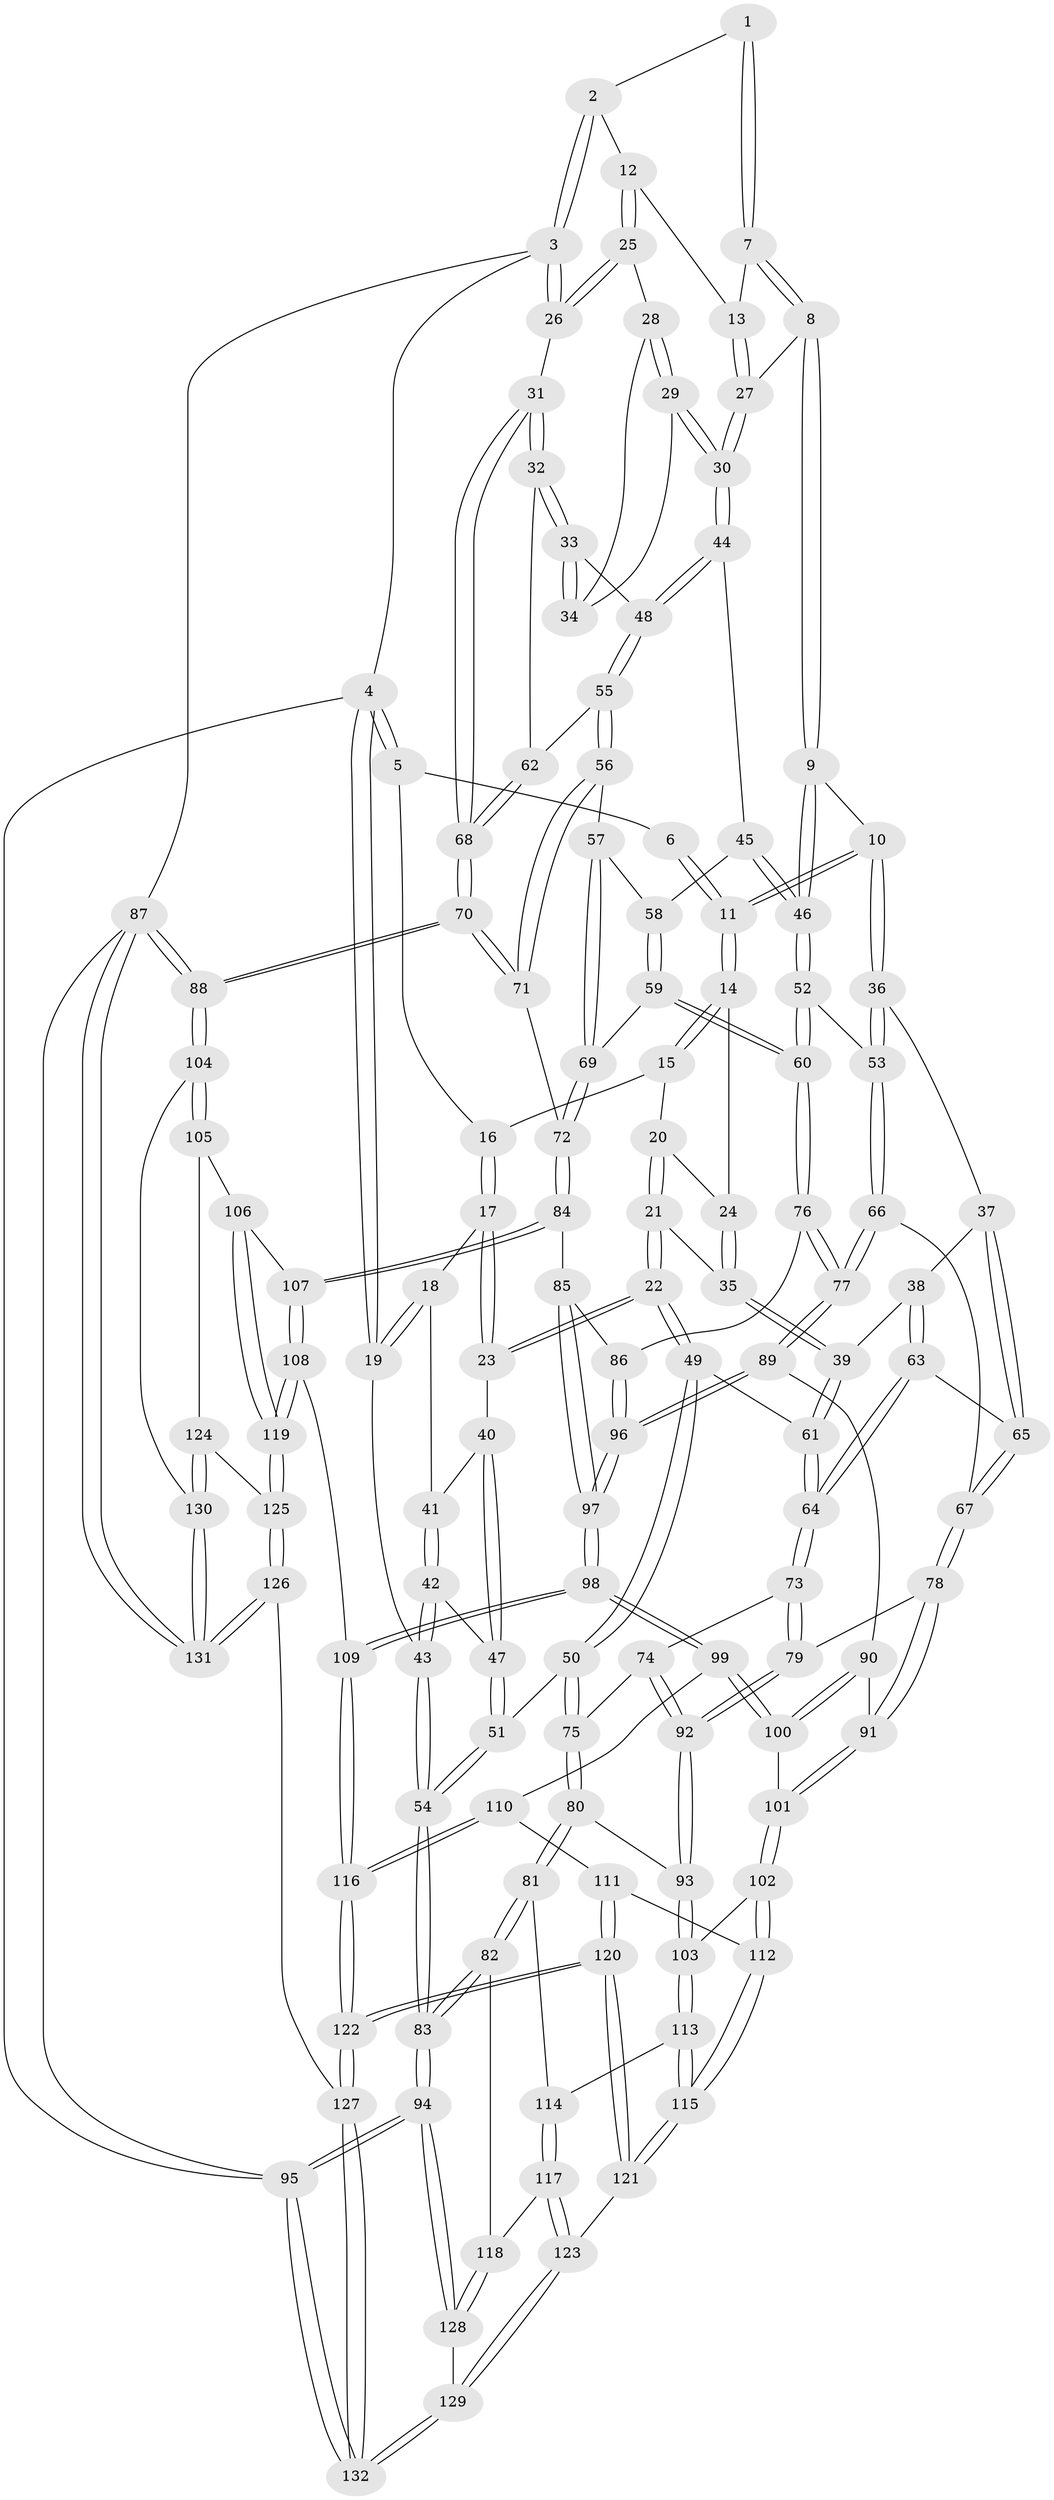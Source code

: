// Generated by graph-tools (version 1.1) at 2025/51/03/09/25 03:51:08]
// undirected, 132 vertices, 327 edges
graph export_dot {
graph [start="1"]
  node [color=gray90,style=filled];
  1 [pos="+0.6734700240063438+0"];
  2 [pos="+0.853364978342359+0"];
  3 [pos="+1+0"];
  4 [pos="+0+0"];
  5 [pos="+0.1820767100146404+0"];
  6 [pos="+0.5743843881692257+0"];
  7 [pos="+0.6849514903489039+0"];
  8 [pos="+0.669610272374177+0.12097509528481161"];
  9 [pos="+0.6247354037538385+0.1699733079432482"];
  10 [pos="+0.5417720416586264+0.1947934173640858"];
  11 [pos="+0.4613704855055022+0.1283693806772615"];
  12 [pos="+0.8836654599398678+0.08982039606773363"];
  13 [pos="+0.8471604861183504+0.11796190646420249"];
  14 [pos="+0.4469508297178122+0.1284737459000439"];
  15 [pos="+0.2581944132632278+0"];
  16 [pos="+0.2367911487682182+0"];
  17 [pos="+0.19082973598051778+0.14307324353501383"];
  18 [pos="+0+0.03332656153763691"];
  19 [pos="+0+0"];
  20 [pos="+0.30809575301266834+0.1158720224986275"];
  21 [pos="+0.24287418243282277+0.2333062324889866"];
  22 [pos="+0.22734186718564103+0.23482565880336267"];
  23 [pos="+0.1982113076949696+0.20181167732250843"];
  24 [pos="+0.42223271101256465+0.1438185511712232"];
  25 [pos="+1+0.10948774039793528"];
  26 [pos="+1+0.05131076755891728"];
  27 [pos="+0.8199164627014561+0.1618478678164643"];
  28 [pos="+0.9646744507821253+0.157975328750575"];
  29 [pos="+0.8557568026108412+0.2192733689493011"];
  30 [pos="+0.8389988994633387+0.22499045091829198"];
  31 [pos="+1+0.23954408410732428"];
  32 [pos="+1+0.28616615916339905"];
  33 [pos="+1+0.2859021108795873"];
  34 [pos="+0.9470715622999977+0.21171428635738052"];
  35 [pos="+0.31249379687678963+0.23658910746080225"];
  36 [pos="+0.5160133949586317+0.32476558889005275"];
  37 [pos="+0.4782911141868316+0.33145340841797943"];
  38 [pos="+0.4160948393638858+0.3266915371230811"];
  39 [pos="+0.3842534080175597+0.3194163932494429"];
  40 [pos="+0.09934176869262358+0.21011189653023457"];
  41 [pos="+0.05399887395828047+0.19219485038287115"];
  42 [pos="+0.01345897728109754+0.2606017664063015"];
  43 [pos="+0+0.32830331559378206"];
  44 [pos="+0.8381363702366363+0.23868930403905622"];
  45 [pos="+0.7890721206646444+0.2761666747349434"];
  46 [pos="+0.7154770419481618+0.2878297338176992"];
  47 [pos="+0.06239335367039727+0.2943473187402962"];
  48 [pos="+0.8869885739482211+0.2840123285259214"];
  49 [pos="+0.20263129365160795+0.3200520490337096"];
  50 [pos="+0.11904337422918945+0.3953629201390014"];
  51 [pos="+0.0775535198542255+0.3852074800811764"];
  52 [pos="+0.6707513578502664+0.3822687280573955"];
  53 [pos="+0.5529149831128132+0.37538227620342407"];
  54 [pos="+0+0.430816741640988"];
  55 [pos="+0.8852951000489051+0.40289767719987934"];
  56 [pos="+0.8835145977113799+0.4043048286363277"];
  57 [pos="+0.8351089690166964+0.41008260131922253"];
  58 [pos="+0.7912483288112919+0.29364169282131686"];
  59 [pos="+0.749407127960292+0.4470465766450036"];
  60 [pos="+0.7299004639819403+0.44797131839684645"];
  61 [pos="+0.30723837012284533+0.4143961268300213"];
  62 [pos="+0.9364703936210422+0.4041586393676816"];
  63 [pos="+0.38008278174853294+0.43541648045794834"];
  64 [pos="+0.3082803159982532+0.420197303341483"];
  65 [pos="+0.4055057164017994+0.44995921594681915"];
  66 [pos="+0.5419637678765488+0.43054597665395034"];
  67 [pos="+0.43023982205082867+0.5030040237298692"];
  68 [pos="+1+0.5908669969637161"];
  69 [pos="+0.7608182834498357+0.44825772287634186"];
  70 [pos="+1+0.6316437839616678"];
  71 [pos="+0.9103852708557463+0.5997296876639621"];
  72 [pos="+0.8858581502203233+0.6050054607004242"];
  73 [pos="+0.2985092692475172+0.4478887488720421"];
  74 [pos="+0.22274379136032568+0.5054820560430514"];
  75 [pos="+0.15423679812732355+0.4911015268304399"];
  76 [pos="+0.703243442762359+0.4980637642335481"];
  77 [pos="+0.5827643910253238+0.5377604550316681"];
  78 [pos="+0.41341515822230196+0.5532271778503678"];
  79 [pos="+0.38219895672559173+0.5553582809536063"];
  80 [pos="+0.07449196348565446+0.6171565873956406"];
  81 [pos="+0.02629430069988466+0.6500160731629312"];
  82 [pos="+0+0.6569610134642591"];
  83 [pos="+0+0.6374626939164678"];
  84 [pos="+0.8634903762840865+0.6209454526727103"];
  85 [pos="+0.7662798776184867+0.5983886455235748"];
  86 [pos="+0.7155345892391669+0.5550427296081258"];
  87 [pos="+1+1"];
  88 [pos="+1+0.7768601952451217"];
  89 [pos="+0.5771225193370995+0.5557322590863616"];
  90 [pos="+0.5161689947470327+0.5769889748113136"];
  91 [pos="+0.4183568318908245+0.5581660038150889"];
  92 [pos="+0.2887882467785759+0.6099580325920632"];
  93 [pos="+0.276558939404508+0.6477038458383205"];
  94 [pos="+0+1"];
  95 [pos="+0+1"];
  96 [pos="+0.6315206546166553+0.6520919350972546"];
  97 [pos="+0.6386914425338144+0.705113710265891"];
  98 [pos="+0.6371218406004465+0.7245434078665683"];
  99 [pos="+0.5433952111689773+0.7206713671232818"];
  100 [pos="+0.5072431534878012+0.6826147880990767"];
  101 [pos="+0.4321219294627165+0.6617083620759868"];
  102 [pos="+0.3849387007376782+0.712606709480811"];
  103 [pos="+0.2810963921121171+0.6678099053807599"];
  104 [pos="+1+0.811986641509922"];
  105 [pos="+0.9374513978530548+0.8033817316829024"];
  106 [pos="+0.8730283853535705+0.7864024104243796"];
  107 [pos="+0.8589608688116389+0.6295095350601034"];
  108 [pos="+0.7054947795443741+0.7725718070695149"];
  109 [pos="+0.6563232391594881+0.7499677597934463"];
  110 [pos="+0.4995422304817787+0.7584552644570802"];
  111 [pos="+0.4255804006866097+0.7798639918059783"];
  112 [pos="+0.39424210703072804+0.7428010000148432"];
  113 [pos="+0.23560708462913238+0.761758780058953"];
  114 [pos="+0.18106967703021695+0.7544379464656962"];
  115 [pos="+0.2634641855101825+0.8296399278527853"];
  116 [pos="+0.5324437274786082+0.9192706491703561"];
  117 [pos="+0.10878943557894707+0.8421568501185575"];
  118 [pos="+0.08725286806189944+0.8451916274083581"];
  119 [pos="+0.753462663215033+0.8384129981708937"];
  120 [pos="+0.3997612897833425+0.9586111067555948"];
  121 [pos="+0.26824648763540937+0.8705025078081893"];
  122 [pos="+0.4697996639135016+1"];
  123 [pos="+0.22409797534486237+0.890296747317429"];
  124 [pos="+0.8563957413645112+0.894791055601843"];
  125 [pos="+0.7553189485603977+0.8510983831322768"];
  126 [pos="+0.6533680783666825+1"];
  127 [pos="+0.4918206306832514+1"];
  128 [pos="+0.030229148701949246+0.9442513214956942"];
  129 [pos="+0.17789722711735673+0.9471477628358611"];
  130 [pos="+0.9113125618129431+0.94333359320388"];
  131 [pos="+0.7938398780957205+1"];
  132 [pos="+0.23341794368014596+1"];
  1 -- 2;
  1 -- 7;
  1 -- 7;
  2 -- 3;
  2 -- 3;
  2 -- 12;
  3 -- 4;
  3 -- 26;
  3 -- 26;
  3 -- 87;
  4 -- 5;
  4 -- 5;
  4 -- 19;
  4 -- 19;
  4 -- 95;
  5 -- 6;
  5 -- 16;
  6 -- 11;
  6 -- 11;
  7 -- 8;
  7 -- 8;
  7 -- 13;
  8 -- 9;
  8 -- 9;
  8 -- 27;
  9 -- 10;
  9 -- 46;
  9 -- 46;
  10 -- 11;
  10 -- 11;
  10 -- 36;
  10 -- 36;
  11 -- 14;
  11 -- 14;
  12 -- 13;
  12 -- 25;
  12 -- 25;
  13 -- 27;
  13 -- 27;
  14 -- 15;
  14 -- 15;
  14 -- 24;
  15 -- 16;
  15 -- 20;
  16 -- 17;
  16 -- 17;
  17 -- 18;
  17 -- 23;
  17 -- 23;
  18 -- 19;
  18 -- 19;
  18 -- 41;
  19 -- 43;
  20 -- 21;
  20 -- 21;
  20 -- 24;
  21 -- 22;
  21 -- 22;
  21 -- 35;
  22 -- 23;
  22 -- 23;
  22 -- 49;
  22 -- 49;
  23 -- 40;
  24 -- 35;
  24 -- 35;
  25 -- 26;
  25 -- 26;
  25 -- 28;
  26 -- 31;
  27 -- 30;
  27 -- 30;
  28 -- 29;
  28 -- 29;
  28 -- 34;
  29 -- 30;
  29 -- 30;
  29 -- 34;
  30 -- 44;
  30 -- 44;
  31 -- 32;
  31 -- 32;
  31 -- 68;
  31 -- 68;
  32 -- 33;
  32 -- 33;
  32 -- 62;
  33 -- 34;
  33 -- 34;
  33 -- 48;
  35 -- 39;
  35 -- 39;
  36 -- 37;
  36 -- 53;
  36 -- 53;
  37 -- 38;
  37 -- 65;
  37 -- 65;
  38 -- 39;
  38 -- 63;
  38 -- 63;
  39 -- 61;
  39 -- 61;
  40 -- 41;
  40 -- 47;
  40 -- 47;
  41 -- 42;
  41 -- 42;
  42 -- 43;
  42 -- 43;
  42 -- 47;
  43 -- 54;
  43 -- 54;
  44 -- 45;
  44 -- 48;
  44 -- 48;
  45 -- 46;
  45 -- 46;
  45 -- 58;
  46 -- 52;
  46 -- 52;
  47 -- 51;
  47 -- 51;
  48 -- 55;
  48 -- 55;
  49 -- 50;
  49 -- 50;
  49 -- 61;
  50 -- 51;
  50 -- 75;
  50 -- 75;
  51 -- 54;
  51 -- 54;
  52 -- 53;
  52 -- 60;
  52 -- 60;
  53 -- 66;
  53 -- 66;
  54 -- 83;
  54 -- 83;
  55 -- 56;
  55 -- 56;
  55 -- 62;
  56 -- 57;
  56 -- 71;
  56 -- 71;
  57 -- 58;
  57 -- 69;
  57 -- 69;
  58 -- 59;
  58 -- 59;
  59 -- 60;
  59 -- 60;
  59 -- 69;
  60 -- 76;
  60 -- 76;
  61 -- 64;
  61 -- 64;
  62 -- 68;
  62 -- 68;
  63 -- 64;
  63 -- 64;
  63 -- 65;
  64 -- 73;
  64 -- 73;
  65 -- 67;
  65 -- 67;
  66 -- 67;
  66 -- 77;
  66 -- 77;
  67 -- 78;
  67 -- 78;
  68 -- 70;
  68 -- 70;
  69 -- 72;
  69 -- 72;
  70 -- 71;
  70 -- 71;
  70 -- 88;
  70 -- 88;
  71 -- 72;
  72 -- 84;
  72 -- 84;
  73 -- 74;
  73 -- 79;
  73 -- 79;
  74 -- 75;
  74 -- 92;
  74 -- 92;
  75 -- 80;
  75 -- 80;
  76 -- 77;
  76 -- 77;
  76 -- 86;
  77 -- 89;
  77 -- 89;
  78 -- 79;
  78 -- 91;
  78 -- 91;
  79 -- 92;
  79 -- 92;
  80 -- 81;
  80 -- 81;
  80 -- 93;
  81 -- 82;
  81 -- 82;
  81 -- 114;
  82 -- 83;
  82 -- 83;
  82 -- 118;
  83 -- 94;
  83 -- 94;
  84 -- 85;
  84 -- 107;
  84 -- 107;
  85 -- 86;
  85 -- 97;
  85 -- 97;
  86 -- 96;
  86 -- 96;
  87 -- 88;
  87 -- 88;
  87 -- 131;
  87 -- 131;
  87 -- 95;
  88 -- 104;
  88 -- 104;
  89 -- 90;
  89 -- 96;
  89 -- 96;
  90 -- 91;
  90 -- 100;
  90 -- 100;
  91 -- 101;
  91 -- 101;
  92 -- 93;
  92 -- 93;
  93 -- 103;
  93 -- 103;
  94 -- 95;
  94 -- 95;
  94 -- 128;
  94 -- 128;
  95 -- 132;
  95 -- 132;
  96 -- 97;
  96 -- 97;
  97 -- 98;
  97 -- 98;
  98 -- 99;
  98 -- 99;
  98 -- 109;
  98 -- 109;
  99 -- 100;
  99 -- 100;
  99 -- 110;
  100 -- 101;
  101 -- 102;
  101 -- 102;
  102 -- 103;
  102 -- 112;
  102 -- 112;
  103 -- 113;
  103 -- 113;
  104 -- 105;
  104 -- 105;
  104 -- 130;
  105 -- 106;
  105 -- 124;
  106 -- 107;
  106 -- 119;
  106 -- 119;
  107 -- 108;
  107 -- 108;
  108 -- 109;
  108 -- 119;
  108 -- 119;
  109 -- 116;
  109 -- 116;
  110 -- 111;
  110 -- 116;
  110 -- 116;
  111 -- 112;
  111 -- 120;
  111 -- 120;
  112 -- 115;
  112 -- 115;
  113 -- 114;
  113 -- 115;
  113 -- 115;
  114 -- 117;
  114 -- 117;
  115 -- 121;
  115 -- 121;
  116 -- 122;
  116 -- 122;
  117 -- 118;
  117 -- 123;
  117 -- 123;
  118 -- 128;
  118 -- 128;
  119 -- 125;
  119 -- 125;
  120 -- 121;
  120 -- 121;
  120 -- 122;
  120 -- 122;
  121 -- 123;
  122 -- 127;
  122 -- 127;
  123 -- 129;
  123 -- 129;
  124 -- 125;
  124 -- 130;
  124 -- 130;
  125 -- 126;
  125 -- 126;
  126 -- 127;
  126 -- 131;
  126 -- 131;
  127 -- 132;
  127 -- 132;
  128 -- 129;
  129 -- 132;
  129 -- 132;
  130 -- 131;
  130 -- 131;
}
